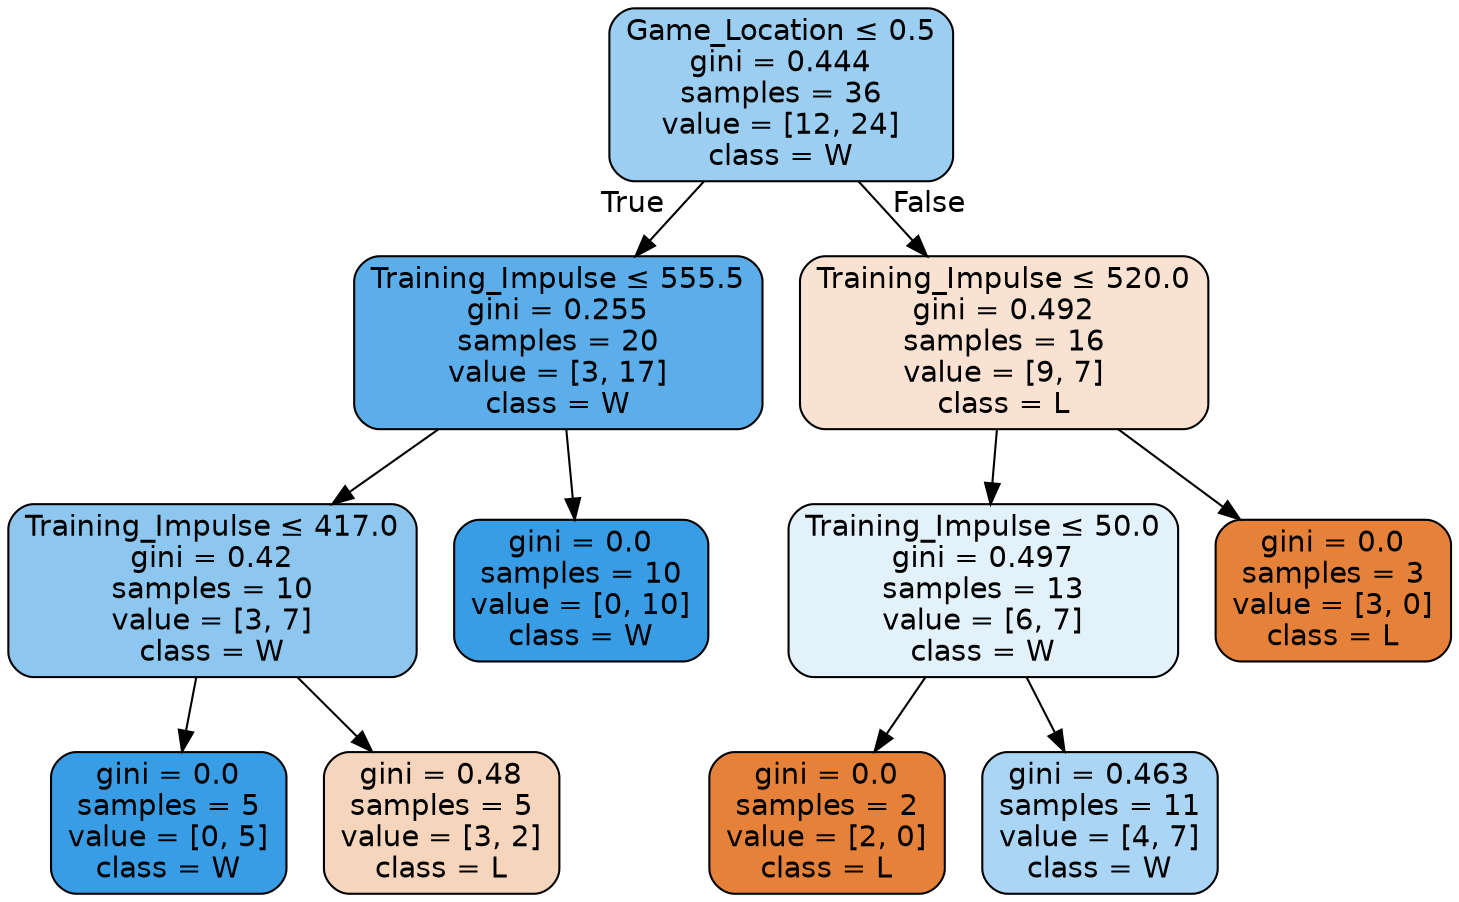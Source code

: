 digraph Tree {
node [shape=box, style="filled, rounded", color="black", fontname=helvetica] ;
edge [fontname=helvetica] ;
0 [label=<Game_Location &le; 0.5<br/>gini = 0.444<br/>samples = 36<br/>value = [12, 24]<br/>class = W>, fillcolor="#399de57f"] ;
1 [label=<Training_Impulse &le; 555.5<br/>gini = 0.255<br/>samples = 20<br/>value = [3, 17]<br/>class = W>, fillcolor="#399de5d2"] ;
0 -> 1 [labeldistance=2.5, labelangle=45, headlabel="True"] ;
2 [label=<Training_Impulse &le; 417.0<br/>gini = 0.42<br/>samples = 10<br/>value = [3, 7]<br/>class = W>, fillcolor="#399de592"] ;
1 -> 2 ;
3 [label=<gini = 0.0<br/>samples = 5<br/>value = [0, 5]<br/>class = W>, fillcolor="#399de5ff"] ;
2 -> 3 ;
4 [label=<gini = 0.48<br/>samples = 5<br/>value = [3, 2]<br/>class = L>, fillcolor="#e5813955"] ;
2 -> 4 ;
5 [label=<gini = 0.0<br/>samples = 10<br/>value = [0, 10]<br/>class = W>, fillcolor="#399de5ff"] ;
1 -> 5 ;
6 [label=<Training_Impulse &le; 520.0<br/>gini = 0.492<br/>samples = 16<br/>value = [9, 7]<br/>class = L>, fillcolor="#e5813939"] ;
0 -> 6 [labeldistance=2.5, labelangle=-45, headlabel="False"] ;
7 [label=<Training_Impulse &le; 50.0<br/>gini = 0.497<br/>samples = 13<br/>value = [6, 7]<br/>class = W>, fillcolor="#399de524"] ;
6 -> 7 ;
8 [label=<gini = 0.0<br/>samples = 2<br/>value = [2, 0]<br/>class = L>, fillcolor="#e58139ff"] ;
7 -> 8 ;
9 [label=<gini = 0.463<br/>samples = 11<br/>value = [4, 7]<br/>class = W>, fillcolor="#399de56d"] ;
7 -> 9 ;
10 [label=<gini = 0.0<br/>samples = 3<br/>value = [3, 0]<br/>class = L>, fillcolor="#e58139ff"] ;
6 -> 10 ;
}